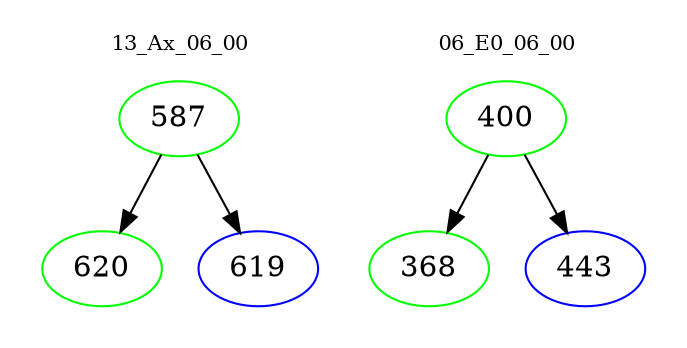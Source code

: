digraph{
subgraph cluster_0 {
color = white
label = "13_Ax_06_00";
fontsize=10;
T0_587 [label="587", color="green"]
T0_587 -> T0_620 [color="black"]
T0_620 [label="620", color="green"]
T0_587 -> T0_619 [color="black"]
T0_619 [label="619", color="blue"]
}
subgraph cluster_1 {
color = white
label = "06_E0_06_00";
fontsize=10;
T1_400 [label="400", color="green"]
T1_400 -> T1_368 [color="black"]
T1_368 [label="368", color="green"]
T1_400 -> T1_443 [color="black"]
T1_443 [label="443", color="blue"]
}
}
